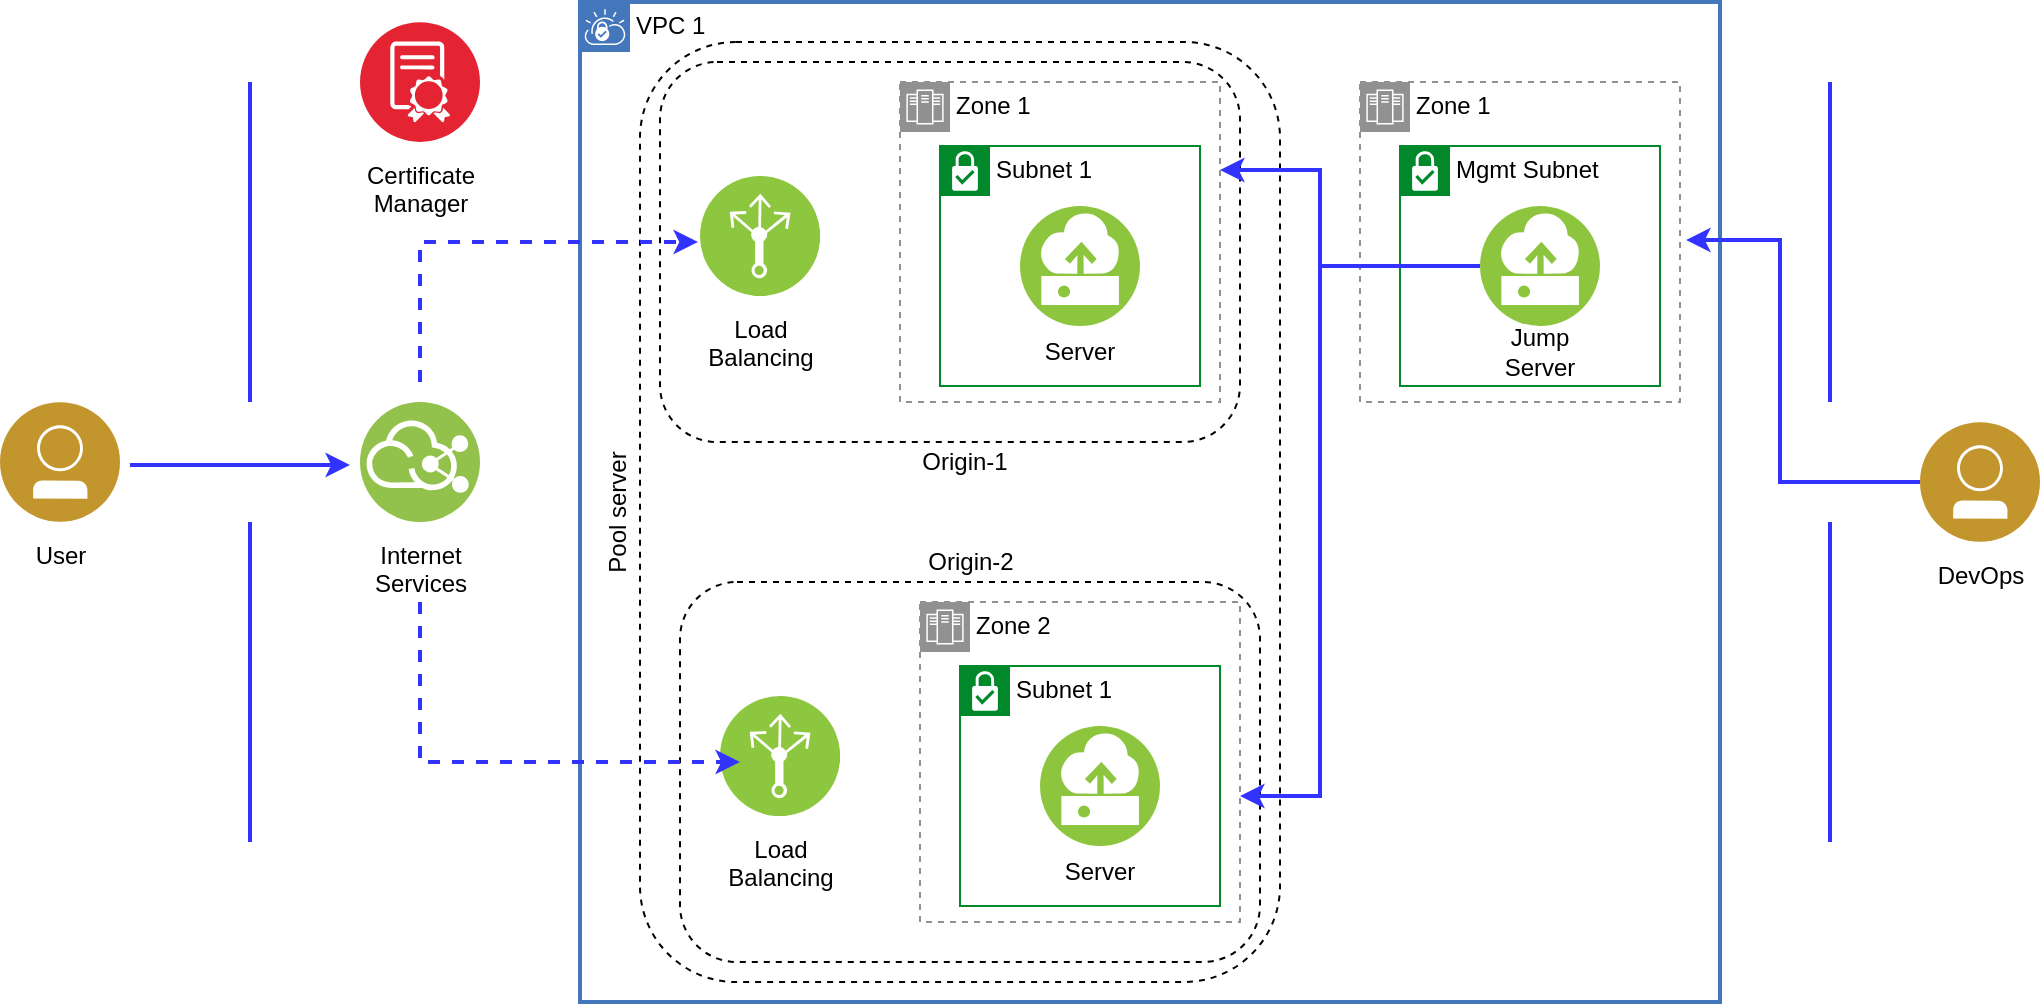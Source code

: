 <mxfile version="13.6.2" type="device"><diagram id="kg6ZV1sy1tLRCeAWSJ4n" name="Page-1"><mxGraphModel dx="1956" dy="781" grid="1" gridSize="10" guides="1" tooltips="1" connect="1" arrows="1" fold="1" page="1" pageScale="1" pageWidth="850" pageHeight="1100" math="0" shadow="0"><root><mxCell id="0"/><mxCell id="1" parent="0"/><mxCell id="t2c7w0ZHqpNYbkvDEnnt-1" value="" style="group" vertex="1" connectable="0" parent="1"><mxGeometry x="-220" y="100" width="1020" height="500" as="geometry"/></mxCell><mxCell id="HULBRbrNyeyRLuk9Y49Z-69" value="" style="group" parent="t2c7w0ZHqpNYbkvDEnnt-1" vertex="1" connectable="0"><mxGeometry width="1020" height="500" as="geometry"/></mxCell><mxCell id="HULBRbrNyeyRLuk9Y49Z-29" value="" style="rounded=1;whiteSpace=wrap;html=1;shadow=0;dashed=1;sketch=0;strokeWidth=1;fillColor=none;" parent="HULBRbrNyeyRLuk9Y49Z-69" vertex="1"><mxGeometry x="330" y="30" width="290" height="190" as="geometry"/></mxCell><mxCell id="HULBRbrNyeyRLuk9Y49Z-44" value="" style="rounded=1;whiteSpace=wrap;html=1;shadow=0;dashed=1;sketch=0;strokeWidth=1;fillColor=none;" parent="HULBRbrNyeyRLuk9Y49Z-69" vertex="1"><mxGeometry x="320" y="20" width="320" height="470" as="geometry"/></mxCell><mxCell id="HULBRbrNyeyRLuk9Y49Z-42" value="" style="rounded=1;whiteSpace=wrap;html=1;shadow=0;dashed=1;sketch=0;strokeWidth=1;fillColor=none;" parent="HULBRbrNyeyRLuk9Y49Z-69" vertex="1"><mxGeometry x="340" y="290" width="290" height="190" as="geometry"/></mxCell><mxCell id="HULBRbrNyeyRLuk9Y49Z-46" value="VPC 1" style="shape=mxgraph.ibm.box;prType=vpc;fontStyle=0;verticalAlign=top;align=left;spacingLeft=32;spacingTop=4;fillColor=none;rounded=0;whiteSpace=wrap;html=1;strokeColor=#4376BB;strokeWidth=2;dashed=0;container=1;spacing=-4;collapsible=0;expand=0;recursiveResize=0;shadow=0;sketch=0;" parent="HULBRbrNyeyRLuk9Y49Z-69" vertex="1"><mxGeometry x="290" width="570" height="500" as="geometry"/></mxCell><mxCell id="HULBRbrNyeyRLuk9Y49Z-60" value="" style="group" parent="HULBRbrNyeyRLuk9Y49Z-46" vertex="1" connectable="0"><mxGeometry x="370" y="44" width="40" height="353" as="geometry"/></mxCell><mxCell id="HULBRbrNyeyRLuk9Y49Z-59" value="" style="edgeStyle=elbowEdgeStyle;rounded=0;elbow=horizontal;html=1;labelBackgroundColor=#ffffff;endArrow=classic;endFill=1;endSize=6;jettySize=auto;orthogonalLoop=1;strokeWidth=2;fontSize=14;strokeColor=#3333FF;" parent="HULBRbrNyeyRLuk9Y49Z-60" edge="1"><mxGeometry width="60" height="60" relative="1" as="geometry"><mxPoint y="303" as="sourcePoint"/><mxPoint x="-50" y="40" as="targetPoint"/><Array as="points"><mxPoint/></Array></mxGeometry></mxCell><mxCell id="HULBRbrNyeyRLuk9Y49Z-12" value="" style="edgeStyle=elbowEdgeStyle;rounded=0;elbow=vertical;html=1;labelBackgroundColor=#ffffff;endArrow=classic;endFill=1;endSize=6;jettySize=auto;orthogonalLoop=1;strokeWidth=2;fontSize=14;strokeColor=#3333FF;" parent="HULBRbrNyeyRLuk9Y49Z-60" edge="1"><mxGeometry width="60" height="60" relative="1" as="geometry"><mxPoint y="303" as="sourcePoint"/><mxPoint x="-40" y="353" as="targetPoint"/><Array as="points"><mxPoint x="40" y="353"/></Array></mxGeometry></mxCell><mxCell id="HULBRbrNyeyRLuk9Y49Z-20" value="" style="group" parent="HULBRbrNyeyRLuk9Y49Z-46" vertex="1" connectable="0"><mxGeometry x="390" y="40" width="160" height="170" as="geometry"/></mxCell><mxCell id="HULBRbrNyeyRLuk9Y49Z-19" value="Zone 1" style="shape=mxgraph.ibm.box;prType=zone;fontStyle=0;verticalAlign=top;align=left;spacingLeft=32;spacingTop=4;rounded=0;whiteSpace=wrap;html=1;strokeColor=#919191;strokeWidth=1;dashed=1;container=1;spacing=-4;collapsible=0;expand=0;recursiveResize=0;shadow=0;sketch=0;fillColor=none;" parent="HULBRbrNyeyRLuk9Y49Z-20" vertex="1"><mxGeometry width="160" height="160" as="geometry"/></mxCell><mxCell id="HULBRbrNyeyRLuk9Y49Z-14" value="Mgmt Subnet" style="shape=mxgraph.ibm.box;prType=subnet;fontStyle=0;verticalAlign=top;align=left;spacingLeft=32;spacingTop=4;rounded=0;whiteSpace=wrap;html=1;strokeColor=#00882B;strokeWidth=1;dashed=0;container=1;spacing=-4;collapsible=0;expand=0;recursiveResize=0;shadow=0;sketch=0;fillColor=none;" parent="HULBRbrNyeyRLuk9Y49Z-20" vertex="1"><mxGeometry x="20" y="32" width="130" height="120" as="geometry"/></mxCell><mxCell id="HULBRbrNyeyRLuk9Y49Z-13" value="" style="aspect=fixed;perimeter=ellipsePerimeter;html=1;align=center;shadow=0;dashed=0;fontColor=#4277BB;labelBackgroundColor=#ffffff;fontSize=12;spacingTop=3;image;image=img/lib/ibm/vpc/Instance.svg;fillColor=none;" parent="HULBRbrNyeyRLuk9Y49Z-14" vertex="1"><mxGeometry x="40" y="30" width="60" height="60" as="geometry"/></mxCell><mxCell id="HULBRbrNyeyRLuk9Y49Z-15" value="Jump Server" style="text;html=1;strokeColor=none;fillColor=none;align=center;verticalAlign=middle;whiteSpace=wrap;rounded=0;shadow=0;sketch=0;" parent="HULBRbrNyeyRLuk9Y49Z-14" vertex="1"><mxGeometry x="50" y="93" width="40" height="20" as="geometry"/></mxCell><mxCell id="HULBRbrNyeyRLuk9Y49Z-61" value="" style="line;strokeWidth=2;html=1;shadow=0;sketch=0;fillColor=none;strokeColor=#3333FF;" parent="HULBRbrNyeyRLuk9Y49Z-14" vertex="1"><mxGeometry x="-40" y="55" width="80" height="10" as="geometry"/></mxCell><mxCell id="HULBRbrNyeyRLuk9Y49Z-3" value="&lt;font color=&quot;#000000&quot;&gt;User&lt;/font&gt;" style="aspect=fixed;perimeter=ellipsePerimeter;html=1;align=center;shadow=0;dashed=0;fontColor=#4277BB;labelBackgroundColor=#ffffff;fontSize=12;spacingTop=3;image;image=img/lib/ibm/users/user.svg;fillColor=none;" parent="HULBRbrNyeyRLuk9Y49Z-69" vertex="1"><mxGeometry y="200" width="60" height="60" as="geometry"/></mxCell><mxCell id="HULBRbrNyeyRLuk9Y49Z-4" value="&lt;font color=&quot;#000000&quot;&gt;Internet &lt;br&gt;Services&lt;/font&gt;" style="aspect=fixed;perimeter=ellipsePerimeter;html=1;align=center;shadow=0;dashed=0;fontColor=#4277BB;labelBackgroundColor=#ffffff;fontSize=12;spacingTop=3;image;image=img/lib/ibm/vpc/InternetServices2.svg;fillColor=none;" parent="HULBRbrNyeyRLuk9Y49Z-69" vertex="1"><mxGeometry x="180" y="200" width="60" height="60" as="geometry"/></mxCell><mxCell id="HULBRbrNyeyRLuk9Y49Z-43" value="Origin-2" style="text;html=1;strokeColor=none;fillColor=none;align=center;verticalAlign=middle;whiteSpace=wrap;rounded=0;shadow=0;dashed=1;sketch=0;" parent="HULBRbrNyeyRLuk9Y49Z-69" vertex="1"><mxGeometry x="457.5" y="270" width="55" height="20" as="geometry"/></mxCell><mxCell id="HULBRbrNyeyRLuk9Y49Z-33" value="&lt;font color=&quot;#000000&quot;&gt;Load&lt;br&gt;Balancing&lt;/font&gt;" style="aspect=fixed;perimeter=ellipsePerimeter;html=1;align=center;shadow=0;dashed=0;fontColor=#4277BB;labelBackgroundColor=#ffffff;fontSize=12;spacingTop=3;image;image=img/lib/ibm/infrastructure/load_balancing_routing.svg;fillColor=none;" parent="HULBRbrNyeyRLuk9Y49Z-69" vertex="1"><mxGeometry x="360" y="347" width="60" height="60" as="geometry"/></mxCell><mxCell id="HULBRbrNyeyRLuk9Y49Z-34" value="" style="group" parent="HULBRbrNyeyRLuk9Y49Z-69" vertex="1" connectable="0"><mxGeometry x="460" y="300" width="160" height="170" as="geometry"/></mxCell><mxCell id="HULBRbrNyeyRLuk9Y49Z-35" value="Zone 2" style="shape=mxgraph.ibm.box;prType=zone;fontStyle=0;verticalAlign=top;align=left;spacingLeft=32;spacingTop=4;rounded=0;whiteSpace=wrap;html=1;strokeColor=#919191;strokeWidth=1;dashed=1;container=1;spacing=-4;collapsible=0;expand=0;recursiveResize=0;shadow=0;sketch=0;fillColor=none;" parent="HULBRbrNyeyRLuk9Y49Z-34" vertex="1"><mxGeometry width="160" height="160" as="geometry"/></mxCell><mxCell id="HULBRbrNyeyRLuk9Y49Z-36" value="Subnet 1" style="shape=mxgraph.ibm.box;prType=subnet;fontStyle=0;verticalAlign=top;align=left;spacingLeft=32;spacingTop=4;rounded=0;whiteSpace=wrap;html=1;strokeColor=#00882B;strokeWidth=1;dashed=0;container=1;spacing=-4;collapsible=0;expand=0;recursiveResize=0;shadow=0;sketch=0;fillColor=none;" parent="HULBRbrNyeyRLuk9Y49Z-34" vertex="1"><mxGeometry x="20" y="32" width="130" height="120" as="geometry"/></mxCell><mxCell id="HULBRbrNyeyRLuk9Y49Z-37" value="" style="aspect=fixed;perimeter=ellipsePerimeter;html=1;align=center;shadow=0;dashed=0;fontColor=#4277BB;labelBackgroundColor=#ffffff;fontSize=12;spacingTop=3;image;image=img/lib/ibm/vpc/Instance.svg;fillColor=none;" parent="HULBRbrNyeyRLuk9Y49Z-36" vertex="1"><mxGeometry x="40" y="30" width="60" height="60" as="geometry"/></mxCell><mxCell id="HULBRbrNyeyRLuk9Y49Z-38" value="Server" style="text;html=1;strokeColor=none;fillColor=none;align=center;verticalAlign=middle;whiteSpace=wrap;rounded=0;shadow=0;sketch=0;" parent="HULBRbrNyeyRLuk9Y49Z-36" vertex="1"><mxGeometry x="50" y="93" width="40" height="20" as="geometry"/></mxCell><mxCell id="HULBRbrNyeyRLuk9Y49Z-9" value="" style="edgeStyle=elbowEdgeStyle;rounded=0;elbow=vertical;html=1;labelBackgroundColor=#ffffff;endArrow=classic;endFill=1;endSize=6;jettySize=auto;orthogonalLoop=1;strokeWidth=2;fontSize=14;dashed=1;strokeColor=#3333FF;" parent="HULBRbrNyeyRLuk9Y49Z-69" edge="1"><mxGeometry width="60" height="60" relative="1" as="geometry"><mxPoint x="210" y="190" as="sourcePoint"/><mxPoint x="349" y="120" as="targetPoint"/><Array as="points"><mxPoint x="329" y="120"/><mxPoint x="229" y="120"/><mxPoint x="289" y="100"/><mxPoint x="289" y="120"/><mxPoint x="199" y="112"/></Array></mxGeometry></mxCell><mxCell id="HULBRbrNyeyRLuk9Y49Z-10" value="" style="edgeStyle=elbowEdgeStyle;rounded=0;elbow=vertical;html=1;labelBackgroundColor=#ffffff;endArrow=classic;endFill=1;endSize=6;jettySize=auto;orthogonalLoop=1;strokeWidth=2;fontSize=14;dashed=1;strokeColor=#3333FF;" parent="HULBRbrNyeyRLuk9Y49Z-69" edge="1"><mxGeometry width="60" height="60" relative="1" as="geometry"><mxPoint x="210" y="300" as="sourcePoint"/><mxPoint x="370" y="380" as="targetPoint"/><Array as="points"><mxPoint x="250" y="380"/></Array></mxGeometry></mxCell><mxCell id="HULBRbrNyeyRLuk9Y49Z-50" value="" style="line;strokeWidth=2;direction=south;html=1;strokeColor=#3333FF;" parent="HULBRbrNyeyRLuk9Y49Z-69" vertex="1"><mxGeometry x="120" y="40" width="10" height="160" as="geometry"/></mxCell><mxCell id="HULBRbrNyeyRLuk9Y49Z-52" value="" style="line;strokeWidth=2;direction=south;html=1;strokeColor=#3333FF;" parent="HULBRbrNyeyRLuk9Y49Z-69" vertex="1"><mxGeometry x="120" y="260" width="10" height="160" as="geometry"/></mxCell><mxCell id="HULBRbrNyeyRLuk9Y49Z-55" value="" style="edgeStyle=segmentEdgeStyle;endArrow=classic;html=1;strokeColor=#3333FF;strokeWidth=2;" parent="HULBRbrNyeyRLuk9Y49Z-69" edge="1"><mxGeometry width="50" height="50" relative="1" as="geometry"><mxPoint x="65" y="231.5" as="sourcePoint"/><mxPoint x="175" y="231.5" as="targetPoint"/><Array as="points"><mxPoint x="165" y="231.5"/><mxPoint x="165" y="231.5"/></Array></mxGeometry></mxCell><mxCell id="HULBRbrNyeyRLuk9Y49Z-62" value="" style="line;strokeWidth=2;direction=south;html=1;strokeColor=#3333FF;" parent="HULBRbrNyeyRLuk9Y49Z-69" vertex="1"><mxGeometry x="910" y="40" width="10" height="160" as="geometry"/></mxCell><mxCell id="HULBRbrNyeyRLuk9Y49Z-63" value="" style="line;strokeWidth=2;direction=south;html=1;strokeColor=#3333FF;" parent="HULBRbrNyeyRLuk9Y49Z-69" vertex="1"><mxGeometry x="910" y="260" width="10" height="160" as="geometry"/></mxCell><mxCell id="HULBRbrNyeyRLuk9Y49Z-66" value="" style="edgeStyle=orthogonalEdgeStyle;rounded=0;orthogonalLoop=1;jettySize=auto;html=1;strokeColor=#3333FF;strokeWidth=2;entryX=1.019;entryY=0.494;entryDx=0;entryDy=0;entryPerimeter=0;" parent="HULBRbrNyeyRLuk9Y49Z-69" source="HULBRbrNyeyRLuk9Y49Z-64" target="HULBRbrNyeyRLuk9Y49Z-19" edge="1"><mxGeometry relative="1" as="geometry"><Array as="points"><mxPoint x="890" y="240"/><mxPoint x="890" y="119"/></Array></mxGeometry></mxCell><mxCell id="HULBRbrNyeyRLuk9Y49Z-64" value="&lt;font color=&quot;#000000&quot;&gt;DevOps&lt;/font&gt;" style="aspect=fixed;perimeter=ellipsePerimeter;html=1;align=center;shadow=0;dashed=0;fontColor=#4277BB;labelBackgroundColor=#ffffff;fontSize=12;spacingTop=3;image;image=img/lib/ibm/users/user.svg;fillColor=none;" parent="HULBRbrNyeyRLuk9Y49Z-69" vertex="1"><mxGeometry x="960" y="210" width="60" height="60" as="geometry"/></mxCell><mxCell id="HULBRbrNyeyRLuk9Y49Z-68" value="&lt;font color=&quot;#000000&quot;&gt;Certificate&lt;br&gt;Manager&lt;/font&gt;" style="aspect=fixed;perimeter=ellipsePerimeter;html=1;align=center;shadow=0;dashed=0;fontColor=#4277BB;labelBackgroundColor=#ffffff;fontSize=12;spacingTop=3;image;image=img/lib/ibm/blockchain/e_cert.svg;sketch=0;strokeColor=#3333FF;strokeWidth=1;fillColor=none;" parent="HULBRbrNyeyRLuk9Y49Z-69" vertex="1"><mxGeometry x="180" y="10" width="60" height="60" as="geometry"/></mxCell><mxCell id="HULBRbrNyeyRLuk9Y49Z-2" value="&lt;font color=&quot;#000000&quot;&gt;Load&lt;br&gt;Balancing&lt;/font&gt;" style="aspect=fixed;perimeter=ellipsePerimeter;html=1;align=center;shadow=0;dashed=0;fontColor=#4277BB;labelBackgroundColor=#ffffff;fontSize=12;spacingTop=3;image;image=img/lib/ibm/infrastructure/load_balancing_routing.svg;fillColor=none;" parent="HULBRbrNyeyRLuk9Y49Z-69" vertex="1"><mxGeometry x="350" y="87" width="60" height="60" as="geometry"/></mxCell><mxCell id="HULBRbrNyeyRLuk9Y49Z-21" value="" style="group" parent="HULBRbrNyeyRLuk9Y49Z-69" vertex="1" connectable="0"><mxGeometry x="450" y="40" width="160" height="170" as="geometry"/></mxCell><mxCell id="HULBRbrNyeyRLuk9Y49Z-22" value="Zone 1" style="shape=mxgraph.ibm.box;prType=zone;fontStyle=0;verticalAlign=top;align=left;spacingLeft=32;spacingTop=4;rounded=0;whiteSpace=wrap;html=1;strokeColor=#919191;strokeWidth=1;dashed=1;container=1;spacing=-4;collapsible=0;expand=0;recursiveResize=0;shadow=0;sketch=0;fillColor=none;" parent="HULBRbrNyeyRLuk9Y49Z-21" vertex="1"><mxGeometry width="160" height="160" as="geometry"/></mxCell><mxCell id="HULBRbrNyeyRLuk9Y49Z-23" value="Subnet 1" style="shape=mxgraph.ibm.box;prType=subnet;fontStyle=0;verticalAlign=top;align=left;spacingLeft=32;spacingTop=4;rounded=0;whiteSpace=wrap;html=1;strokeColor=#00882B;strokeWidth=1;dashed=0;container=1;spacing=-4;collapsible=0;expand=0;recursiveResize=0;shadow=0;sketch=0;fillColor=none;" parent="HULBRbrNyeyRLuk9Y49Z-21" vertex="1"><mxGeometry x="20" y="32" width="130" height="120" as="geometry"/></mxCell><mxCell id="HULBRbrNyeyRLuk9Y49Z-24" value="" style="aspect=fixed;perimeter=ellipsePerimeter;html=1;align=center;shadow=0;dashed=0;fontColor=#4277BB;labelBackgroundColor=#ffffff;fontSize=12;spacingTop=3;image;image=img/lib/ibm/vpc/Instance.svg;fillColor=none;" parent="HULBRbrNyeyRLuk9Y49Z-23" vertex="1"><mxGeometry x="40" y="30" width="60" height="60" as="geometry"/></mxCell><mxCell id="HULBRbrNyeyRLuk9Y49Z-25" value="Server" style="text;html=1;strokeColor=none;fillColor=none;align=center;verticalAlign=middle;whiteSpace=wrap;rounded=0;shadow=0;sketch=0;" parent="HULBRbrNyeyRLuk9Y49Z-23" vertex="1"><mxGeometry x="50" y="93" width="40" height="20" as="geometry"/></mxCell><mxCell id="HULBRbrNyeyRLuk9Y49Z-30" value="Origin-1" style="text;html=1;strokeColor=none;fillColor=none;align=center;verticalAlign=middle;whiteSpace=wrap;rounded=0;shadow=0;dashed=1;sketch=0;" parent="HULBRbrNyeyRLuk9Y49Z-69" vertex="1"><mxGeometry x="455" y="220" width="55" height="20" as="geometry"/></mxCell><mxCell id="HULBRbrNyeyRLuk9Y49Z-45" value="Pool server" style="text;html=1;strokeColor=none;fillColor=none;align=center;verticalAlign=middle;whiteSpace=wrap;rounded=0;shadow=0;dashed=1;sketch=0;rotation=-90;" parent="HULBRbrNyeyRLuk9Y49Z-69" vertex="1"><mxGeometry x="264" y="245" width="90" height="20" as="geometry"/></mxCell></root></mxGraphModel></diagram></mxfile>
